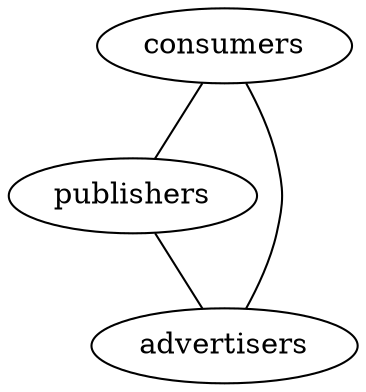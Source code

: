 strict graph  {
consumers;
publishers;
advertisers;
consumers -- publishers;
consumers -- advertisers;
publishers -- advertisers;
}
